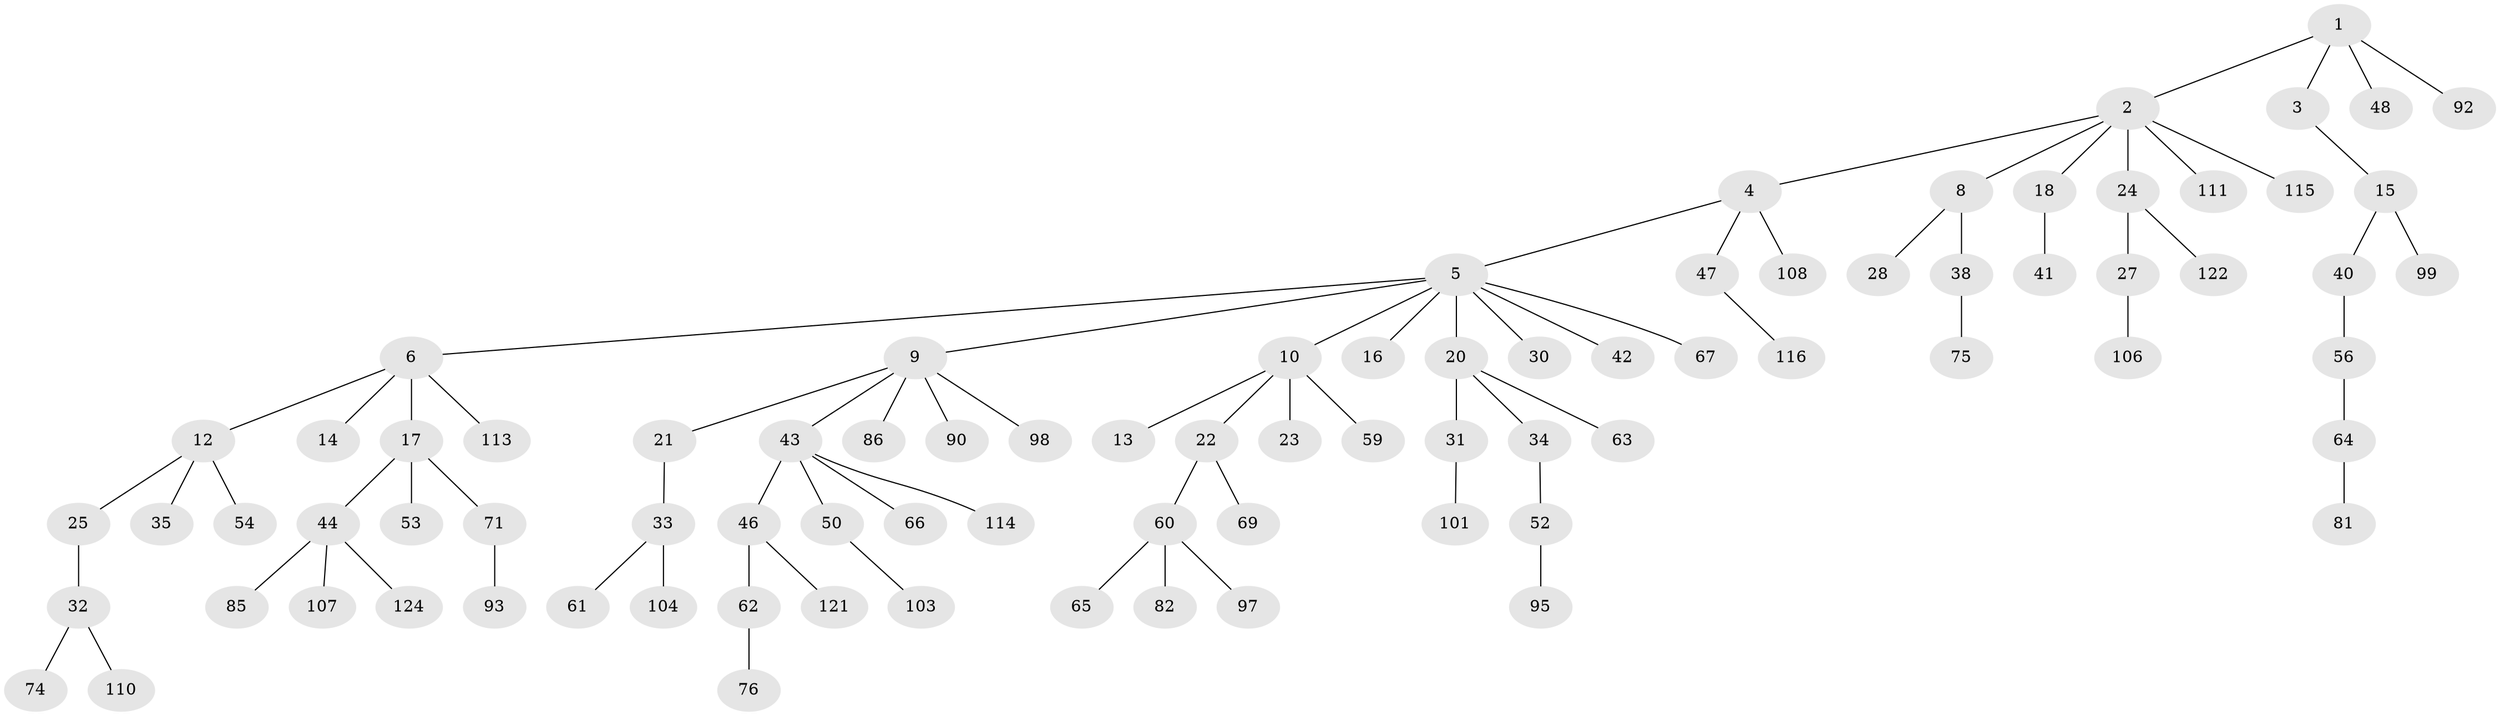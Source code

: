 // Generated by graph-tools (version 1.1) at 2025/52/02/27/25 19:52:13]
// undirected, 84 vertices, 83 edges
graph export_dot {
graph [start="1"]
  node [color=gray90,style=filled];
  1 [super="+51"];
  2 [super="+7"];
  3 [super="+72"];
  4 [super="+45"];
  5 [super="+11"];
  6 [super="+26"];
  8;
  9 [super="+29"];
  10 [super="+19"];
  12 [super="+57"];
  13;
  14;
  15;
  16 [super="+83"];
  17 [super="+36"];
  18 [super="+55"];
  20 [super="+70"];
  21;
  22;
  23;
  24 [super="+79"];
  25;
  27 [super="+68"];
  28 [super="+89"];
  30 [super="+88"];
  31 [super="+73"];
  32 [super="+37"];
  33 [super="+87"];
  34 [super="+102"];
  35;
  38 [super="+39"];
  40 [super="+49"];
  41;
  42;
  43 [super="+112"];
  44 [super="+94"];
  46 [super="+58"];
  47 [super="+91"];
  48;
  50 [super="+100"];
  52;
  53 [super="+125"];
  54 [super="+77"];
  56;
  59 [super="+120"];
  60 [super="+80"];
  61;
  62;
  63;
  64 [super="+78"];
  65;
  66 [super="+109"];
  67 [super="+117"];
  69;
  71;
  74;
  75;
  76;
  81 [super="+84"];
  82;
  85 [super="+96"];
  86;
  90 [super="+105"];
  92;
  93 [super="+118"];
  95;
  97;
  98;
  99;
  101;
  103;
  104;
  106;
  107;
  108;
  110 [super="+119"];
  111;
  113;
  114;
  115;
  116;
  121 [super="+123"];
  122;
  124;
  1 -- 2;
  1 -- 3;
  1 -- 48;
  1 -- 92;
  2 -- 4;
  2 -- 18;
  2 -- 115;
  2 -- 8;
  2 -- 24;
  2 -- 111;
  3 -- 15;
  4 -- 5;
  4 -- 108;
  4 -- 47;
  5 -- 6;
  5 -- 9;
  5 -- 10;
  5 -- 16;
  5 -- 20;
  5 -- 30;
  5 -- 42;
  5 -- 67;
  6 -- 12;
  6 -- 14;
  6 -- 17;
  6 -- 113;
  8 -- 28;
  8 -- 38;
  9 -- 21;
  9 -- 43;
  9 -- 90;
  9 -- 98;
  9 -- 86;
  10 -- 13;
  10 -- 22;
  10 -- 59;
  10 -- 23;
  12 -- 25;
  12 -- 35;
  12 -- 54;
  15 -- 40;
  15 -- 99;
  17 -- 44;
  17 -- 53;
  17 -- 71;
  18 -- 41;
  20 -- 31;
  20 -- 34;
  20 -- 63;
  21 -- 33;
  22 -- 60;
  22 -- 69;
  24 -- 27;
  24 -- 122;
  25 -- 32;
  27 -- 106;
  31 -- 101;
  32 -- 74;
  32 -- 110;
  33 -- 61;
  33 -- 104;
  34 -- 52;
  38 -- 75;
  40 -- 56;
  43 -- 46;
  43 -- 50;
  43 -- 66;
  43 -- 114;
  44 -- 85;
  44 -- 124;
  44 -- 107;
  46 -- 62;
  46 -- 121;
  47 -- 116;
  50 -- 103;
  52 -- 95;
  56 -- 64;
  60 -- 65;
  60 -- 82;
  60 -- 97;
  62 -- 76;
  64 -- 81;
  71 -- 93;
}
